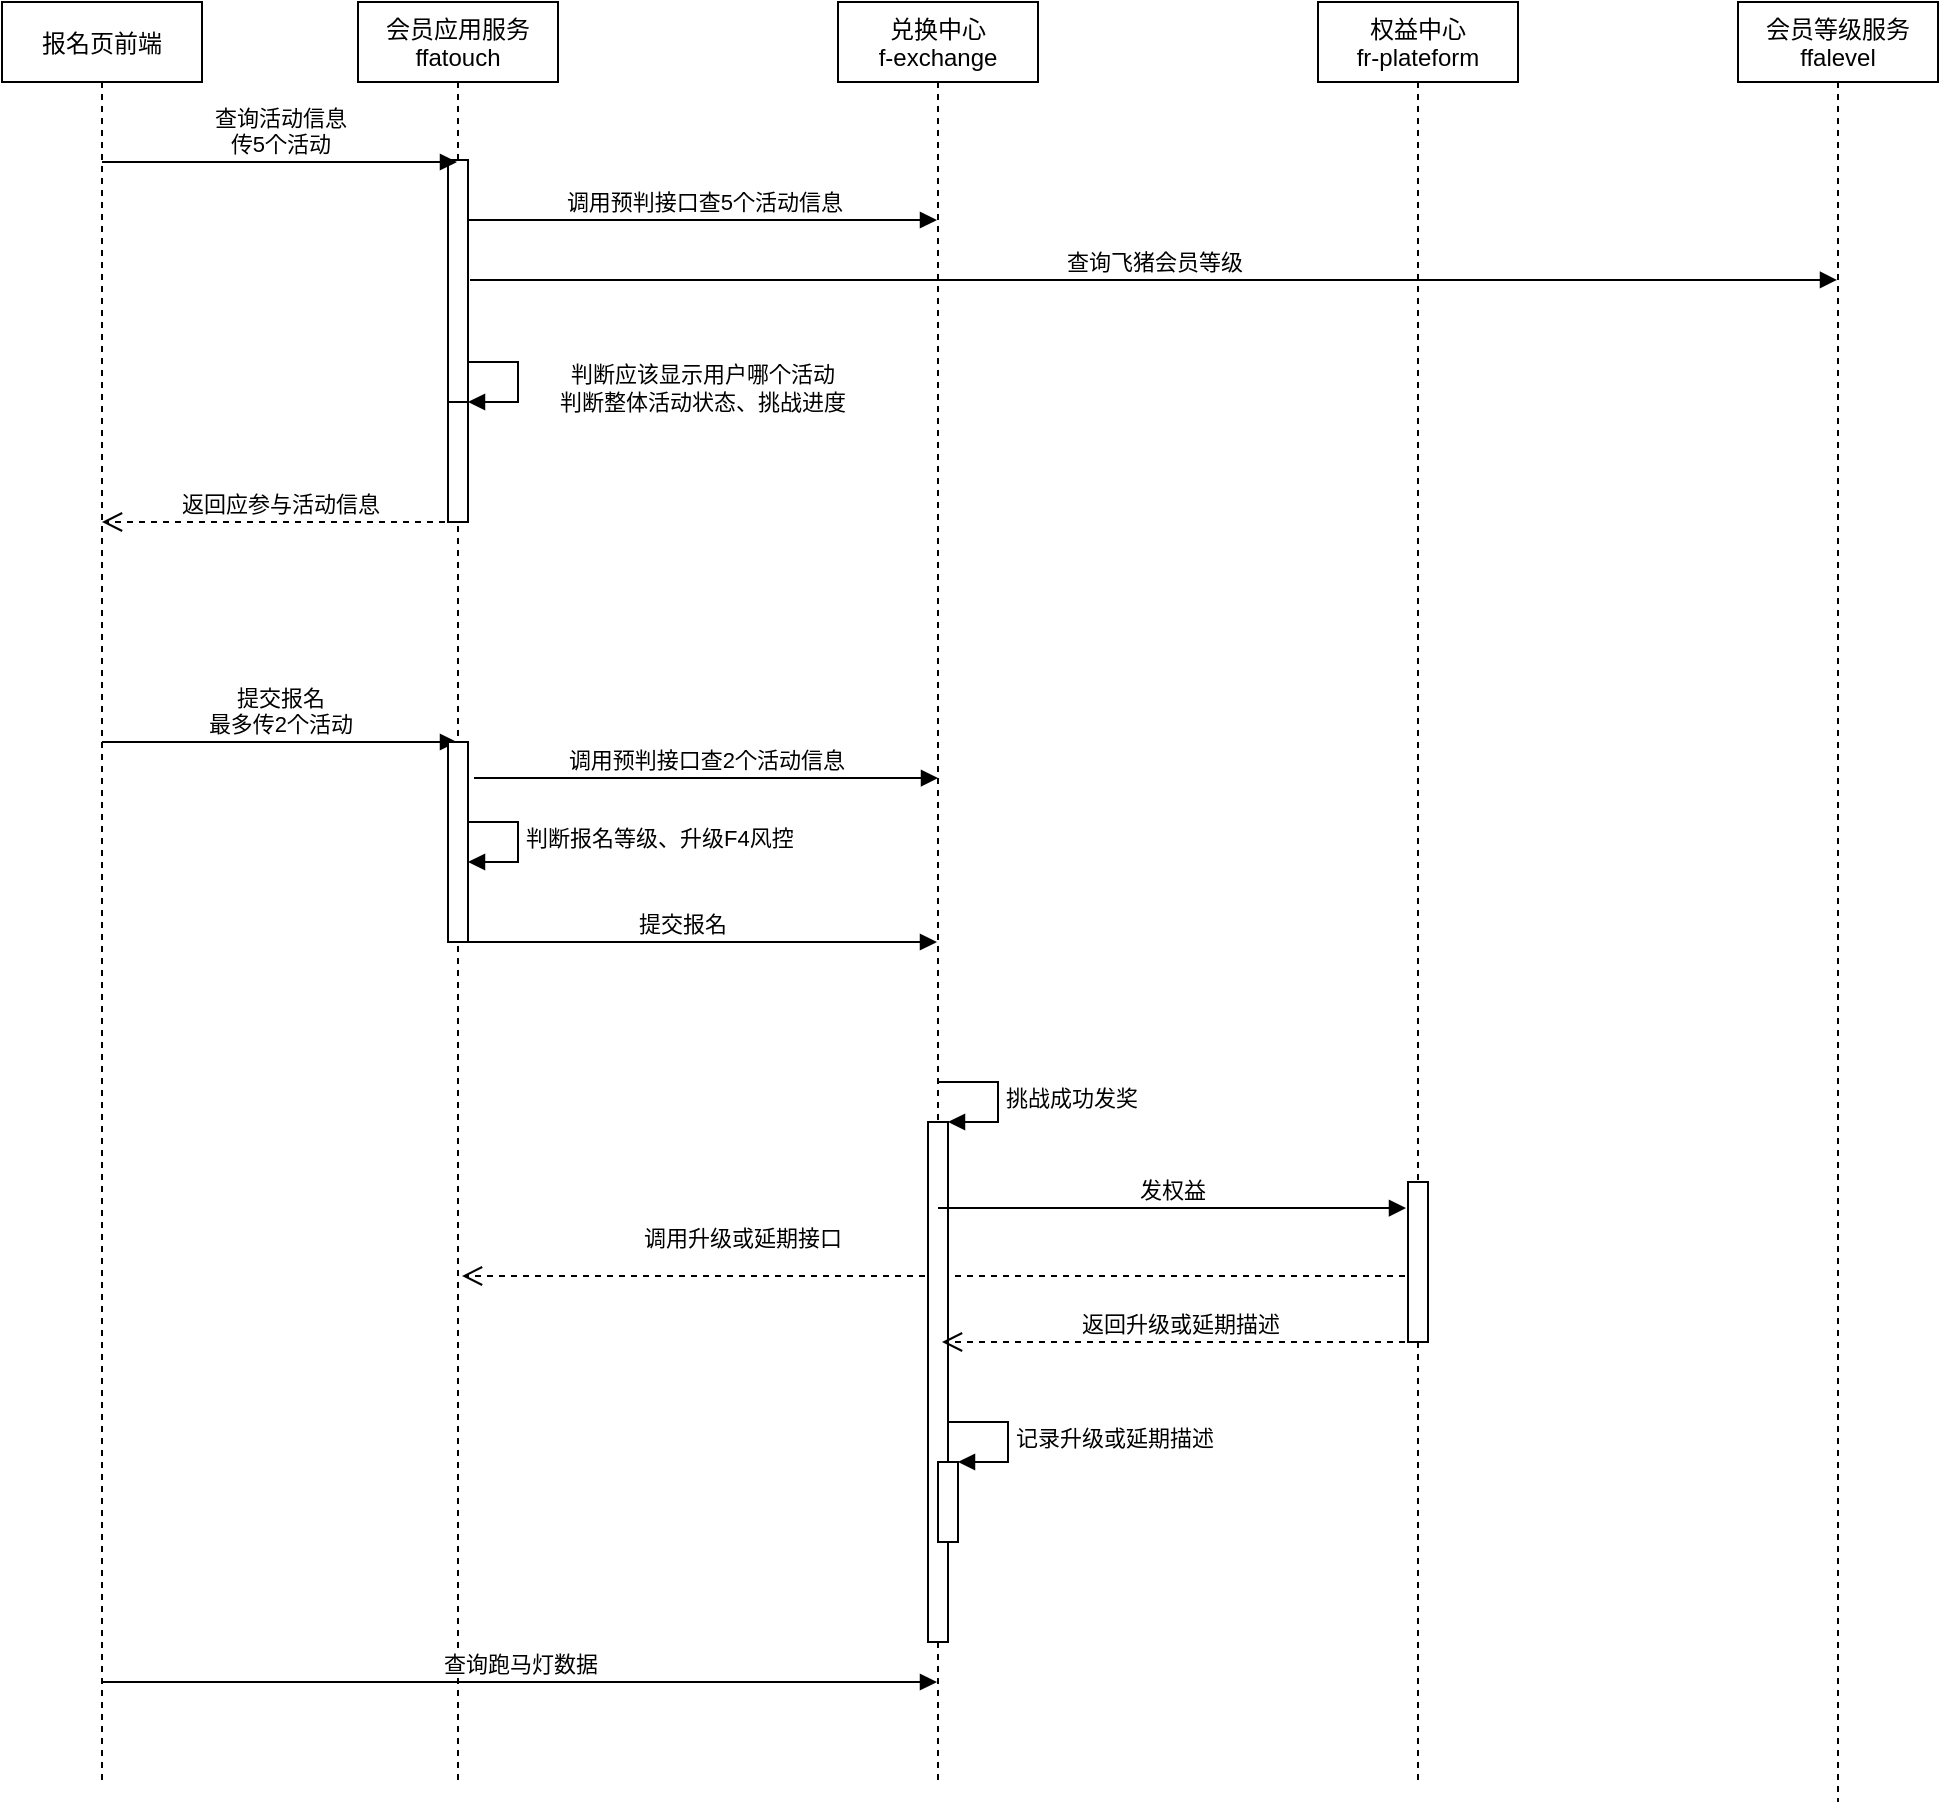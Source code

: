 <mxfile version="14.4.9" type="github">
  <diagram id="kgpKYQtTHZ0yAKxKKP6v" name="Page-1">
    <mxGraphModel dx="2006" dy="591" grid="0" gridSize="10" guides="1" tooltips="1" connect="1" arrows="1" fold="1" page="1" pageScale="1" pageWidth="850" pageHeight="1100" math="0" shadow="0">
      <root>
        <mxCell id="0" />
        <mxCell id="1" parent="0" />
        <mxCell id="3nuBFxr9cyL0pnOWT2aG-1" value="会员应用服务&#xa;ffatouch" style="shape=umlLifeline;perimeter=lifelinePerimeter;container=1;collapsible=0;recursiveResize=0;rounded=0;shadow=0;strokeWidth=1;" parent="1" vertex="1">
          <mxGeometry x="-632" y="40" width="100" height="890" as="geometry" />
        </mxCell>
        <mxCell id="0TNvhYBdLt-94F6KALMj-4" value="" style="html=1;points=[];perimeter=orthogonalPerimeter;" vertex="1" parent="3nuBFxr9cyL0pnOWT2aG-1">
          <mxGeometry x="45" y="79" width="10" height="180" as="geometry" />
        </mxCell>
        <mxCell id="0TNvhYBdLt-94F6KALMj-6" value="" style="html=1;points=[];perimeter=orthogonalPerimeter;" vertex="1" parent="3nuBFxr9cyL0pnOWT2aG-1">
          <mxGeometry x="45" y="200" width="10" height="60" as="geometry" />
        </mxCell>
        <mxCell id="0TNvhYBdLt-94F6KALMj-7" value="" style="edgeStyle=orthogonalEdgeStyle;html=1;align=left;spacingLeft=2;endArrow=block;rounded=0;entryX=1;entryY=0;" edge="1" target="0TNvhYBdLt-94F6KALMj-6" parent="3nuBFxr9cyL0pnOWT2aG-1">
          <mxGeometry relative="1" as="geometry">
            <mxPoint x="55" y="180" as="sourcePoint" />
            <Array as="points">
              <mxPoint x="80" y="180" />
            </Array>
          </mxGeometry>
        </mxCell>
        <mxCell id="0TNvhYBdLt-94F6KALMj-10" value="判断应该显示用户哪个活动&lt;br&gt;判断整体活动状态、挑战进度" style="edgeLabel;html=1;align=center;verticalAlign=middle;resizable=0;points=[];" vertex="1" connectable="0" parent="0TNvhYBdLt-94F6KALMj-7">
          <mxGeometry x="0.173" y="-1" relative="1" as="geometry">
            <mxPoint x="93" y="-3" as="offset" />
          </mxGeometry>
        </mxCell>
        <mxCell id="0TNvhYBdLt-94F6KALMj-19" value="" style="html=1;points=[];perimeter=orthogonalPerimeter;" vertex="1" parent="3nuBFxr9cyL0pnOWT2aG-1">
          <mxGeometry x="45" y="430" width="10" height="40" as="geometry" />
        </mxCell>
        <mxCell id="0TNvhYBdLt-94F6KALMj-20" value="判断报名等级、升级F4风控" style="edgeStyle=orthogonalEdgeStyle;html=1;align=left;spacingLeft=2;endArrow=block;rounded=0;entryX=1;entryY=0;" edge="1" target="0TNvhYBdLt-94F6KALMj-19" parent="3nuBFxr9cyL0pnOWT2aG-1">
          <mxGeometry relative="1" as="geometry">
            <mxPoint x="50" y="410" as="sourcePoint" />
            <Array as="points">
              <mxPoint x="80" y="410" />
            </Array>
          </mxGeometry>
        </mxCell>
        <mxCell id="0TNvhYBdLt-94F6KALMj-21" value="提交报名" style="html=1;verticalAlign=bottom;endArrow=block;" edge="1" parent="3nuBFxr9cyL0pnOWT2aG-1" target="0TNvhYBdLt-94F6KALMj-1">
          <mxGeometry x="-0.074" width="80" relative="1" as="geometry">
            <mxPoint x="52" y="470" as="sourcePoint" />
            <mxPoint x="132" y="470" as="targetPoint" />
            <mxPoint as="offset" />
          </mxGeometry>
        </mxCell>
        <mxCell id="0TNvhYBdLt-94F6KALMj-26" value="调用升级或延期接口" style="html=1;verticalAlign=bottom;endArrow=open;dashed=1;endSize=8;" edge="1" parent="3nuBFxr9cyL0pnOWT2aG-1">
          <mxGeometry x="0.414" y="-10" relative="1" as="geometry">
            <mxPoint x="529.5" y="637" as="sourcePoint" />
            <mxPoint x="52" y="637" as="targetPoint" />
            <mxPoint as="offset" />
          </mxGeometry>
        </mxCell>
        <mxCell id="3nuBFxr9cyL0pnOWT2aG-5" value="会员等级服务&#xa;ffalevel" style="shape=umlLifeline;perimeter=lifelinePerimeter;container=1;collapsible=0;recursiveResize=0;rounded=0;shadow=0;strokeWidth=1;" parent="1" vertex="1">
          <mxGeometry x="58" y="40" width="100" height="900" as="geometry" />
        </mxCell>
        <mxCell id="0TNvhYBdLt-94F6KALMj-1" value="兑换中心&#xa;f-exchange" style="shape=umlLifeline;perimeter=lifelinePerimeter;container=1;collapsible=0;recursiveResize=0;rounded=0;shadow=0;strokeWidth=1;" vertex="1" parent="1">
          <mxGeometry x="-392" y="40" width="100" height="890" as="geometry" />
        </mxCell>
        <mxCell id="0TNvhYBdLt-94F6KALMj-22" value="" style="html=1;points=[];perimeter=orthogonalPerimeter;" vertex="1" parent="0TNvhYBdLt-94F6KALMj-1">
          <mxGeometry x="45" y="560" width="10" height="260" as="geometry" />
        </mxCell>
        <mxCell id="0TNvhYBdLt-94F6KALMj-23" value="挑战成功发奖" style="edgeStyle=orthogonalEdgeStyle;html=1;align=left;spacingLeft=2;endArrow=block;rounded=0;entryX=1;entryY=0;" edge="1" target="0TNvhYBdLt-94F6KALMj-22" parent="0TNvhYBdLt-94F6KALMj-1">
          <mxGeometry relative="1" as="geometry">
            <mxPoint x="50" y="540" as="sourcePoint" />
            <Array as="points">
              <mxPoint x="80" y="540" />
            </Array>
          </mxGeometry>
        </mxCell>
        <mxCell id="0TNvhYBdLt-94F6KALMj-27" value="返回升级或延期描述" style="html=1;verticalAlign=bottom;endArrow=open;dashed=1;endSize=8;" edge="1" parent="0TNvhYBdLt-94F6KALMj-1" source="0TNvhYBdLt-94F6KALMj-3">
          <mxGeometry relative="1" as="geometry">
            <mxPoint x="132" y="670" as="sourcePoint" />
            <mxPoint x="52" y="670" as="targetPoint" />
          </mxGeometry>
        </mxCell>
        <mxCell id="0TNvhYBdLt-94F6KALMj-31" value="" style="html=1;points=[];perimeter=orthogonalPerimeter;" vertex="1" parent="0TNvhYBdLt-94F6KALMj-1">
          <mxGeometry x="50" y="730" width="10" height="40" as="geometry" />
        </mxCell>
        <mxCell id="0TNvhYBdLt-94F6KALMj-32" value="记录升级或延期描述" style="edgeStyle=orthogonalEdgeStyle;html=1;align=left;spacingLeft=2;endArrow=block;rounded=0;entryX=1;entryY=0;" edge="1" target="0TNvhYBdLt-94F6KALMj-31" parent="0TNvhYBdLt-94F6KALMj-1">
          <mxGeometry relative="1" as="geometry">
            <mxPoint x="55" y="710" as="sourcePoint" />
            <Array as="points">
              <mxPoint x="85" y="710" />
            </Array>
          </mxGeometry>
        </mxCell>
        <mxCell id="0TNvhYBdLt-94F6KALMj-3" value="权益中心&#xa;fr-plateform" style="shape=umlLifeline;perimeter=lifelinePerimeter;container=1;collapsible=0;recursiveResize=0;rounded=0;shadow=0;strokeWidth=1;" vertex="1" parent="1">
          <mxGeometry x="-152" y="40" width="100" height="890" as="geometry" />
        </mxCell>
        <mxCell id="0TNvhYBdLt-94F6KALMj-25" value="" style="html=1;points=[];perimeter=orthogonalPerimeter;" vertex="1" parent="0TNvhYBdLt-94F6KALMj-3">
          <mxGeometry x="45" y="590" width="10" height="80" as="geometry" />
        </mxCell>
        <mxCell id="0TNvhYBdLt-94F6KALMj-5" value="调用预判接口查5个活动信息" style="html=1;verticalAlign=bottom;endArrow=block;" edge="1" parent="1">
          <mxGeometry width="80" relative="1" as="geometry">
            <mxPoint x="-577" y="149" as="sourcePoint" />
            <mxPoint x="-342.5" y="149" as="targetPoint" />
          </mxGeometry>
        </mxCell>
        <mxCell id="0TNvhYBdLt-94F6KALMj-8" value="报名页前端" style="shape=umlLifeline;perimeter=lifelinePerimeter;container=1;collapsible=0;recursiveResize=0;rounded=0;shadow=0;strokeWidth=1;" vertex="1" parent="1">
          <mxGeometry x="-810" y="40" width="100" height="890" as="geometry" />
        </mxCell>
        <mxCell id="0TNvhYBdLt-94F6KALMj-9" value="查询活动信息&lt;br&gt;传5个活动" style="html=1;verticalAlign=bottom;endArrow=block;" edge="1" parent="0TNvhYBdLt-94F6KALMj-8" target="3nuBFxr9cyL0pnOWT2aG-1">
          <mxGeometry width="80" relative="1" as="geometry">
            <mxPoint x="50" y="80" as="sourcePoint" />
            <mxPoint x="130" y="80" as="targetPoint" />
          </mxGeometry>
        </mxCell>
        <mxCell id="0TNvhYBdLt-94F6KALMj-12" value="返回应参与活动信息" style="html=1;verticalAlign=bottom;endArrow=open;dashed=1;endSize=8;" edge="1" parent="0TNvhYBdLt-94F6KALMj-8" source="3nuBFxr9cyL0pnOWT2aG-1">
          <mxGeometry relative="1" as="geometry">
            <mxPoint x="130" y="260" as="sourcePoint" />
            <mxPoint x="50" y="260" as="targetPoint" />
          </mxGeometry>
        </mxCell>
        <mxCell id="0TNvhYBdLt-94F6KALMj-13" value="提交报名&lt;br&gt;最多传2个活动" style="html=1;verticalAlign=bottom;endArrow=block;" edge="1" parent="0TNvhYBdLt-94F6KALMj-8" target="3nuBFxr9cyL0pnOWT2aG-1">
          <mxGeometry width="80" relative="1" as="geometry">
            <mxPoint x="50" y="370" as="sourcePoint" />
            <mxPoint x="130" y="370" as="targetPoint" />
          </mxGeometry>
        </mxCell>
        <mxCell id="0TNvhYBdLt-94F6KALMj-14" value="" style="html=1;points=[];perimeter=orthogonalPerimeter;fontFamily=Helvetica;fontSize=12;fontColor=#000000;align=center;strokeColor=#000000;fillColor=#ffffff;" vertex="1" parent="0TNvhYBdLt-94F6KALMj-8">
          <mxGeometry x="223" y="370" width="10" height="100" as="geometry" />
        </mxCell>
        <mxCell id="0TNvhYBdLt-94F6KALMj-33" value="查询跑马灯数据" style="html=1;verticalAlign=bottom;endArrow=block;" edge="1" parent="0TNvhYBdLt-94F6KALMj-8" target="0TNvhYBdLt-94F6KALMj-1">
          <mxGeometry width="80" relative="1" as="geometry">
            <mxPoint x="50" y="840" as="sourcePoint" />
            <mxPoint x="130" y="840" as="targetPoint" />
          </mxGeometry>
        </mxCell>
        <mxCell id="0TNvhYBdLt-94F6KALMj-11" value="查询飞猪会员等级" style="html=1;verticalAlign=bottom;endArrow=block;exitX=1.1;exitY=0.333;exitDx=0;exitDy=0;exitPerimeter=0;" edge="1" parent="1" source="0TNvhYBdLt-94F6KALMj-4" target="3nuBFxr9cyL0pnOWT2aG-5">
          <mxGeometry width="80" relative="1" as="geometry">
            <mxPoint x="-570" y="180" as="sourcePoint" />
            <mxPoint x="-500" y="180" as="targetPoint" />
          </mxGeometry>
        </mxCell>
        <mxCell id="0TNvhYBdLt-94F6KALMj-16" value="调用预判接口查2个活动信息" style="html=1;verticalAlign=bottom;endArrow=block;entryX=0.5;entryY=0.436;entryDx=0;entryDy=0;entryPerimeter=0;" edge="1" parent="1" target="0TNvhYBdLt-94F6KALMj-1">
          <mxGeometry width="80" relative="1" as="geometry">
            <mxPoint x="-574" y="428" as="sourcePoint" />
            <mxPoint x="107.5" y="430" as="targetPoint" />
          </mxGeometry>
        </mxCell>
        <mxCell id="0TNvhYBdLt-94F6KALMj-24" value="发权益" style="html=1;verticalAlign=bottom;endArrow=block;entryX=-0.1;entryY=0.163;entryDx=0;entryDy=0;entryPerimeter=0;" edge="1" parent="1" source="0TNvhYBdLt-94F6KALMj-1" target="0TNvhYBdLt-94F6KALMj-25">
          <mxGeometry width="80" relative="1" as="geometry">
            <mxPoint x="-330" y="630" as="sourcePoint" />
            <mxPoint x="-105.5" y="630" as="targetPoint" />
          </mxGeometry>
        </mxCell>
      </root>
    </mxGraphModel>
  </diagram>
</mxfile>
